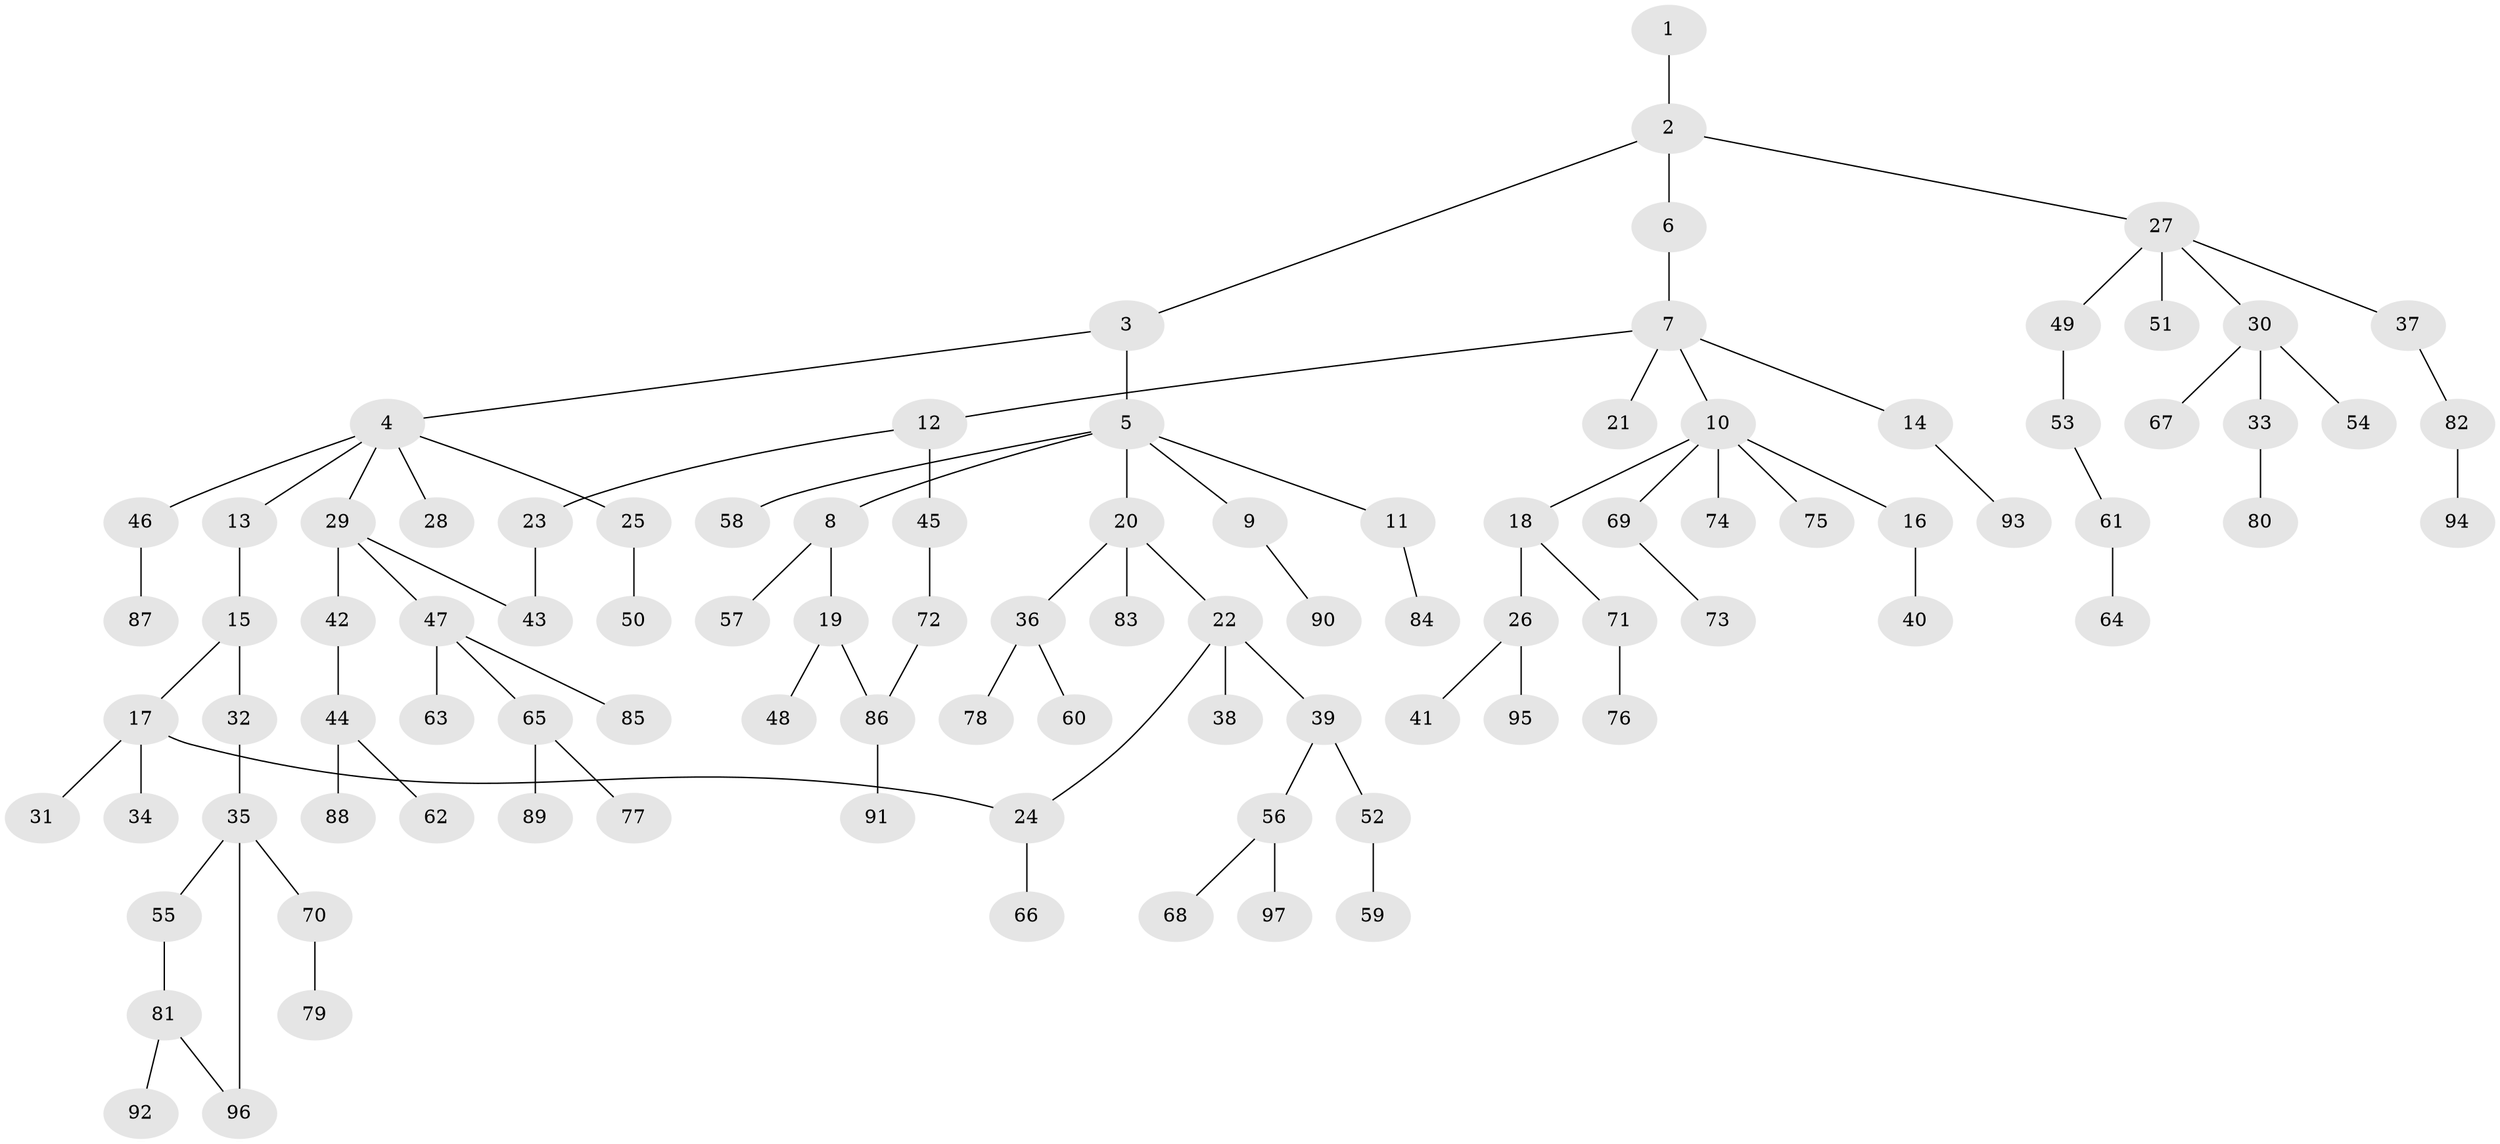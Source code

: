 // coarse degree distribution, {3: 0.1746031746031746, 8: 0.015873015873015872, 6: 0.031746031746031744, 5: 0.047619047619047616, 2: 0.23809523809523808, 1: 0.47619047619047616, 4: 0.015873015873015872}
// Generated by graph-tools (version 1.1) at 2025/41/03/06/25 10:41:30]
// undirected, 97 vertices, 100 edges
graph export_dot {
graph [start="1"]
  node [color=gray90,style=filled];
  1;
  2;
  3;
  4;
  5;
  6;
  7;
  8;
  9;
  10;
  11;
  12;
  13;
  14;
  15;
  16;
  17;
  18;
  19;
  20;
  21;
  22;
  23;
  24;
  25;
  26;
  27;
  28;
  29;
  30;
  31;
  32;
  33;
  34;
  35;
  36;
  37;
  38;
  39;
  40;
  41;
  42;
  43;
  44;
  45;
  46;
  47;
  48;
  49;
  50;
  51;
  52;
  53;
  54;
  55;
  56;
  57;
  58;
  59;
  60;
  61;
  62;
  63;
  64;
  65;
  66;
  67;
  68;
  69;
  70;
  71;
  72;
  73;
  74;
  75;
  76;
  77;
  78;
  79;
  80;
  81;
  82;
  83;
  84;
  85;
  86;
  87;
  88;
  89;
  90;
  91;
  92;
  93;
  94;
  95;
  96;
  97;
  1 -- 2;
  2 -- 3;
  2 -- 6;
  2 -- 27;
  3 -- 4;
  3 -- 5;
  4 -- 13;
  4 -- 25;
  4 -- 28;
  4 -- 29;
  4 -- 46;
  5 -- 8;
  5 -- 9;
  5 -- 11;
  5 -- 20;
  5 -- 58;
  6 -- 7;
  7 -- 10;
  7 -- 12;
  7 -- 14;
  7 -- 21;
  8 -- 19;
  8 -- 57;
  9 -- 90;
  10 -- 16;
  10 -- 18;
  10 -- 69;
  10 -- 74;
  10 -- 75;
  11 -- 84;
  12 -- 23;
  12 -- 45;
  13 -- 15;
  14 -- 93;
  15 -- 17;
  15 -- 32;
  16 -- 40;
  17 -- 24;
  17 -- 31;
  17 -- 34;
  18 -- 26;
  18 -- 71;
  19 -- 48;
  19 -- 86;
  20 -- 22;
  20 -- 36;
  20 -- 83;
  22 -- 38;
  22 -- 39;
  22 -- 24;
  23 -- 43;
  24 -- 66;
  25 -- 50;
  26 -- 41;
  26 -- 95;
  27 -- 30;
  27 -- 37;
  27 -- 49;
  27 -- 51;
  29 -- 42;
  29 -- 47;
  29 -- 43;
  30 -- 33;
  30 -- 54;
  30 -- 67;
  32 -- 35;
  33 -- 80;
  35 -- 55;
  35 -- 70;
  35 -- 96;
  36 -- 60;
  36 -- 78;
  37 -- 82;
  39 -- 52;
  39 -- 56;
  42 -- 44;
  44 -- 62;
  44 -- 88;
  45 -- 72;
  46 -- 87;
  47 -- 63;
  47 -- 65;
  47 -- 85;
  49 -- 53;
  52 -- 59;
  53 -- 61;
  55 -- 81;
  56 -- 68;
  56 -- 97;
  61 -- 64;
  65 -- 77;
  65 -- 89;
  69 -- 73;
  70 -- 79;
  71 -- 76;
  72 -- 86;
  81 -- 92;
  81 -- 96;
  82 -- 94;
  86 -- 91;
}
